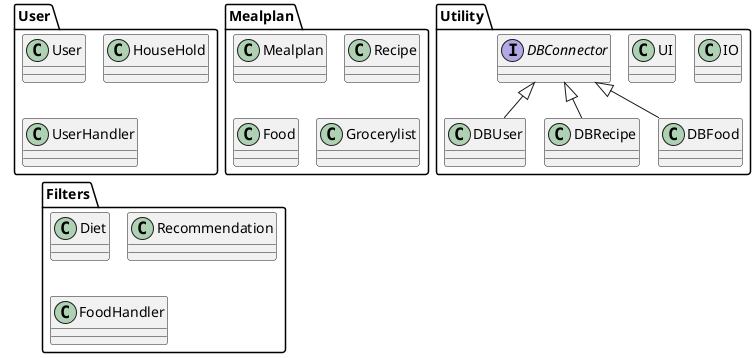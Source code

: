 @startuml
'https://plantuml.com/class-diagram
!pragma layout smetana

Package User{
class User
class HouseHold
class UserHandler
}

Package Mealplan{
class Mealplan
class Recipe
class Food
class Grocerylist
}

Package Filters{
class Diet
class Recommendation
class FoodHandler
}



Package Utility{
class IO
class UI
interface DBConnector
class DBUser
class DBRecipe
class DBFood
}

'Label on relations
DBConnector <|-- DBUser
DBConnector <|-- DBRecipe
DBConnector <|-- DBFood
@enduml
